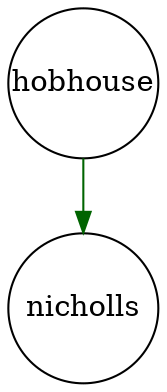 digraph fullagr_hobhouse_nicholls { 
 K=0.6 
 "hobhouse" -> { "nicholls" } [color="darkgreen", arrowhead="normal", penwidth=1, href="#499"]; 
 "hobhouse" [shape="circle", fixedsize="true", height=1, width=1, style="filled", fillcolor="white", href="#hobhouse"]; 
 "nicholls" [shape="circle", fixedsize="true", height=1, width=1, style="filled", fillcolor="white", href="#nicholls"]; 

}